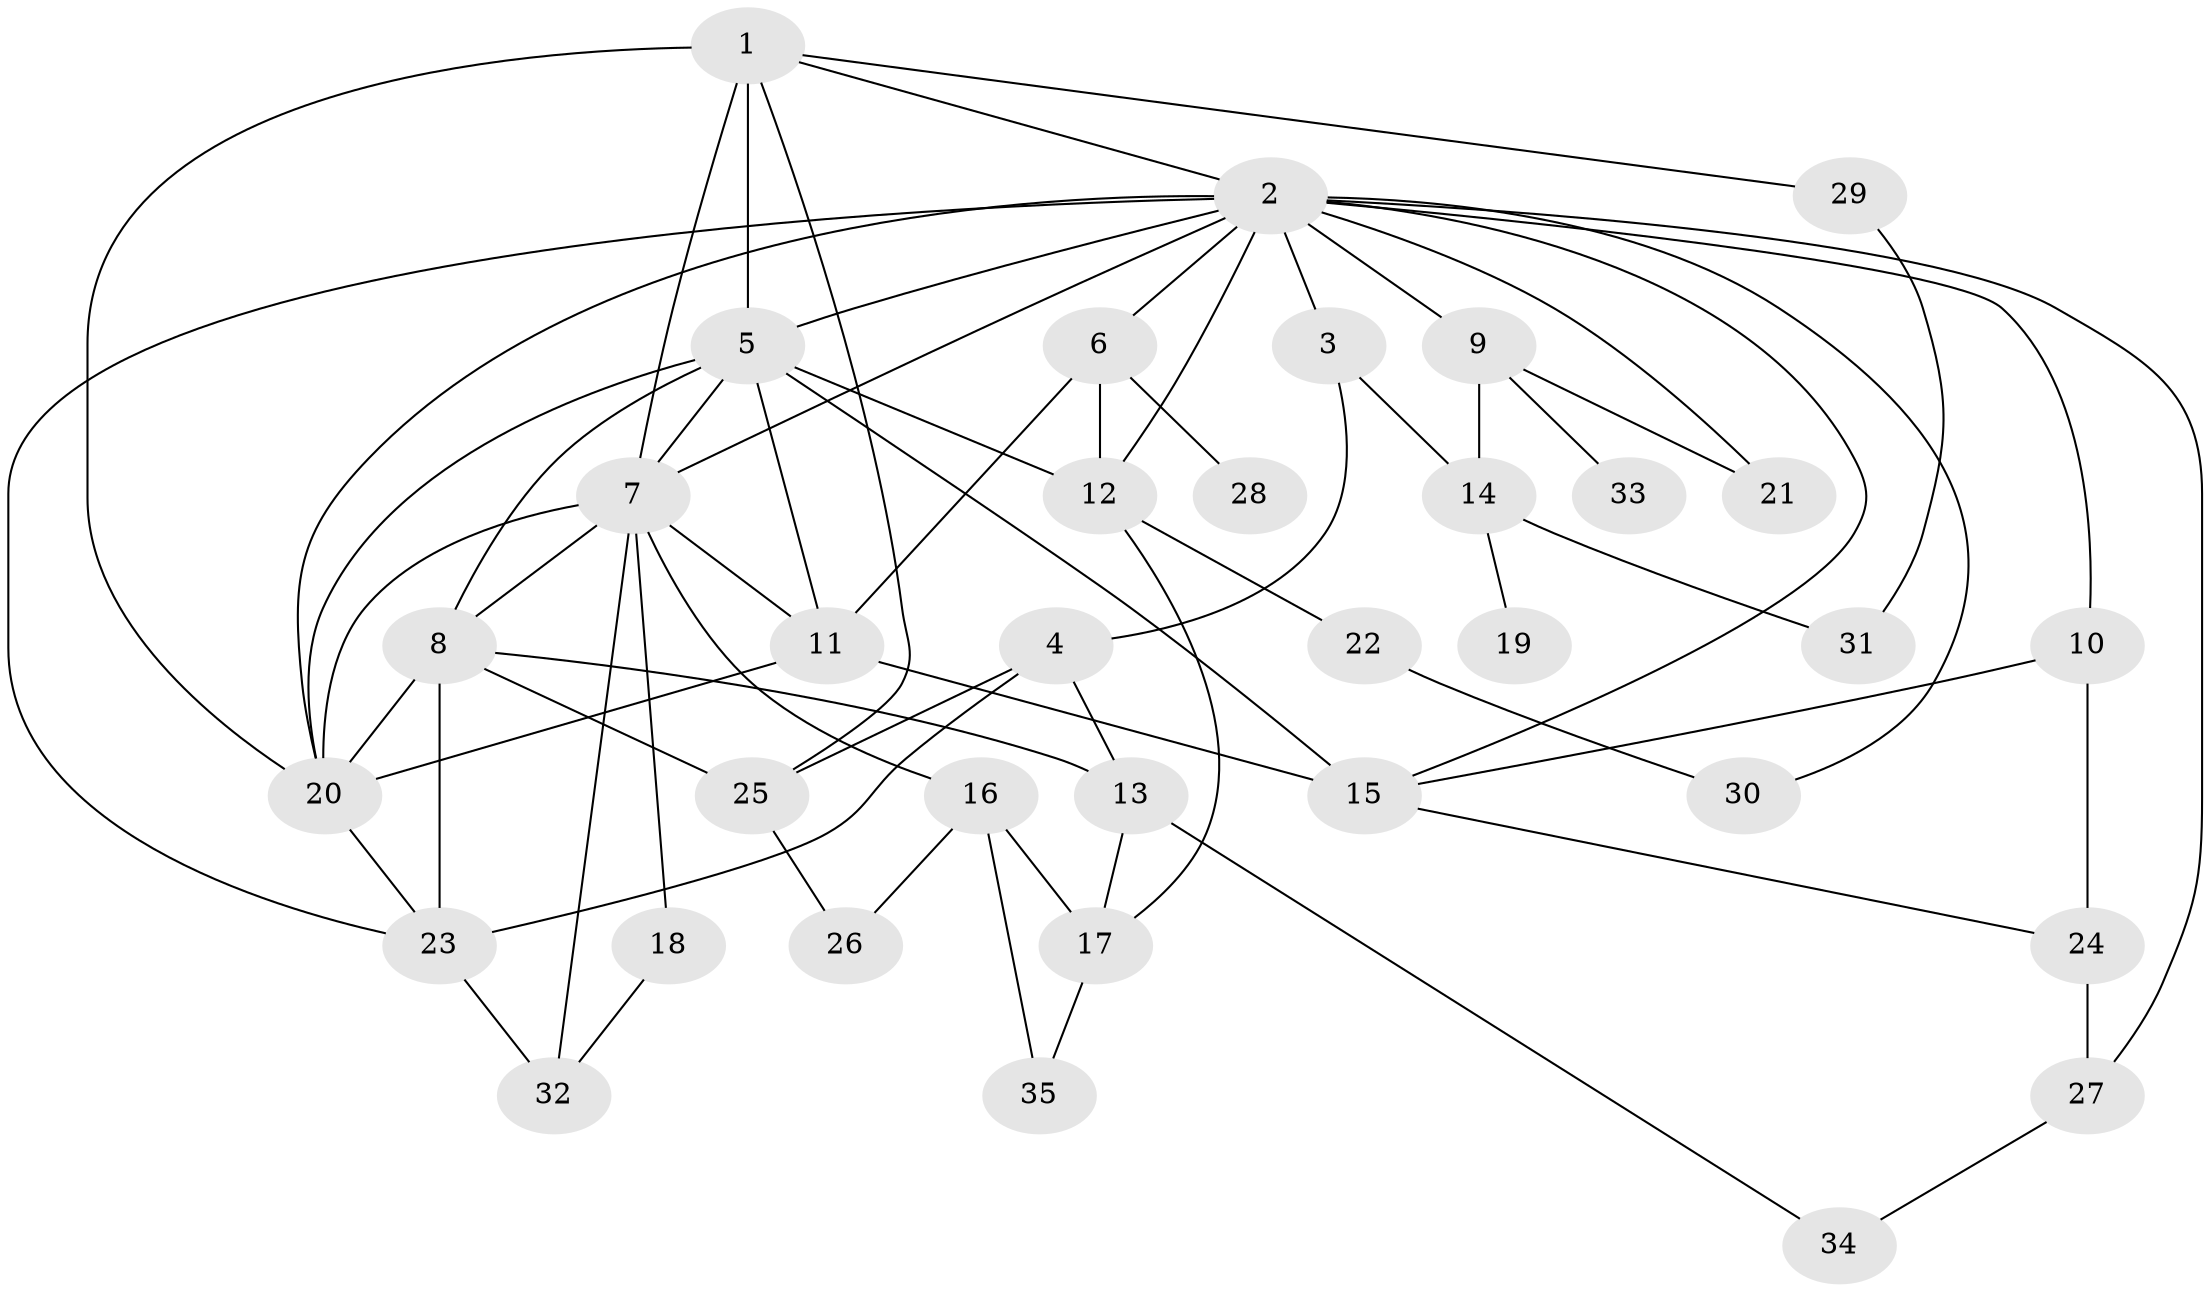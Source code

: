 // original degree distribution, {8: 0.017241379310344827, 7: 0.008620689655172414, 9: 0.008620689655172414, 4: 0.11206896551724138, 5: 0.07758620689655173, 3: 0.2413793103448276, 6: 0.04310344827586207, 1: 0.16379310344827586, 2: 0.3275862068965517}
// Generated by graph-tools (version 1.1) at 2025/49/03/04/25 22:49:06]
// undirected, 35 vertices, 69 edges
graph export_dot {
  node [color=gray90,style=filled];
  1;
  2;
  3;
  4;
  5;
  6;
  7;
  8;
  9;
  10;
  11;
  12;
  13;
  14;
  15;
  16;
  17;
  18;
  19;
  20;
  21;
  22;
  23;
  24;
  25;
  26;
  27;
  28;
  29;
  30;
  31;
  32;
  33;
  34;
  35;
  1 -- 2 [weight=1.0];
  1 -- 5 [weight=1.0];
  1 -- 7 [weight=1.0];
  1 -- 20 [weight=2.0];
  1 -- 25 [weight=1.0];
  1 -- 29 [weight=1.0];
  2 -- 3 [weight=1.0];
  2 -- 5 [weight=2.0];
  2 -- 6 [weight=1.0];
  2 -- 7 [weight=1.0];
  2 -- 9 [weight=3.0];
  2 -- 10 [weight=1.0];
  2 -- 12 [weight=1.0];
  2 -- 15 [weight=2.0];
  2 -- 20 [weight=3.0];
  2 -- 21 [weight=1.0];
  2 -- 23 [weight=1.0];
  2 -- 27 [weight=1.0];
  2 -- 30 [weight=1.0];
  3 -- 4 [weight=1.0];
  3 -- 14 [weight=1.0];
  4 -- 13 [weight=1.0];
  4 -- 23 [weight=1.0];
  4 -- 25 [weight=1.0];
  5 -- 7 [weight=2.0];
  5 -- 8 [weight=3.0];
  5 -- 11 [weight=4.0];
  5 -- 12 [weight=1.0];
  5 -- 15 [weight=4.0];
  5 -- 20 [weight=1.0];
  6 -- 11 [weight=1.0];
  6 -- 12 [weight=1.0];
  6 -- 28 [weight=1.0];
  7 -- 8 [weight=1.0];
  7 -- 11 [weight=2.0];
  7 -- 16 [weight=1.0];
  7 -- 18 [weight=1.0];
  7 -- 20 [weight=2.0];
  7 -- 32 [weight=1.0];
  8 -- 13 [weight=1.0];
  8 -- 20 [weight=1.0];
  8 -- 23 [weight=1.0];
  8 -- 25 [weight=1.0];
  9 -- 14 [weight=1.0];
  9 -- 21 [weight=1.0];
  9 -- 33 [weight=1.0];
  10 -- 15 [weight=1.0];
  10 -- 24 [weight=2.0];
  11 -- 15 [weight=1.0];
  11 -- 20 [weight=3.0];
  12 -- 17 [weight=1.0];
  12 -- 22 [weight=1.0];
  13 -- 17 [weight=1.0];
  13 -- 34 [weight=1.0];
  14 -- 19 [weight=1.0];
  14 -- 31 [weight=1.0];
  15 -- 24 [weight=1.0];
  16 -- 17 [weight=2.0];
  16 -- 26 [weight=1.0];
  16 -- 35 [weight=1.0];
  17 -- 35 [weight=1.0];
  18 -- 32 [weight=1.0];
  20 -- 23 [weight=1.0];
  22 -- 30 [weight=1.0];
  23 -- 32 [weight=1.0];
  24 -- 27 [weight=1.0];
  25 -- 26 [weight=1.0];
  27 -- 34 [weight=1.0];
  29 -- 31 [weight=1.0];
}
